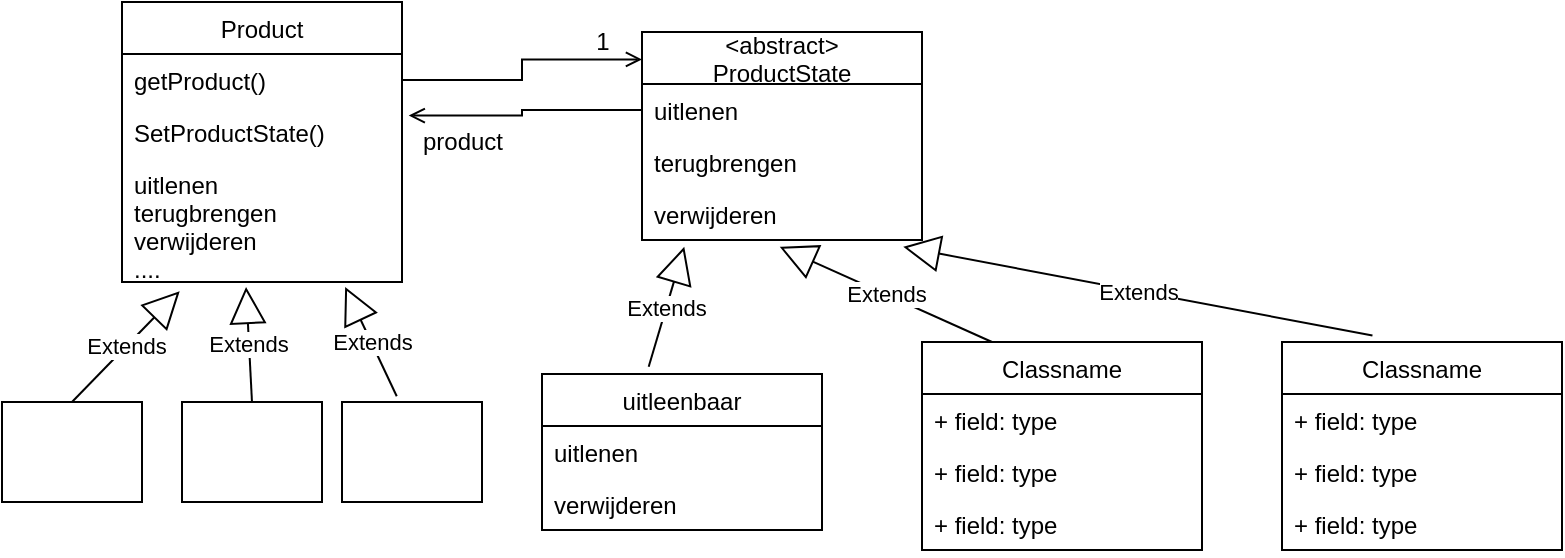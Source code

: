 <mxfile version="14.6.13" type="device"><diagram id="lz6Fds2ctvaE57Sq8e-2" name="Pagina-1"><mxGraphModel dx="1084" dy="638" grid="1" gridSize="10" guides="1" tooltips="1" connect="1" arrows="1" fold="1" page="1" pageScale="1" pageWidth="827" pageHeight="1169" math="0" shadow="0"><root><mxCell id="0"/><mxCell id="1" parent="0"/><mxCell id="jLfqdNE6y0DQrHAxT0hu-1" value="Product" style="swimlane;fontStyle=0;childLayout=stackLayout;horizontal=1;startSize=26;fillColor=none;horizontalStack=0;resizeParent=1;resizeParentMax=0;resizeLast=0;collapsible=1;marginBottom=0;" vertex="1" parent="1"><mxGeometry x="340" y="140" width="140" height="140" as="geometry"/></mxCell><mxCell id="jLfqdNE6y0DQrHAxT0hu-2" value="getProduct()" style="text;strokeColor=none;fillColor=none;align=left;verticalAlign=top;spacingLeft=4;spacingRight=4;overflow=hidden;rotatable=0;points=[[0,0.5],[1,0.5]];portConstraint=eastwest;" vertex="1" parent="jLfqdNE6y0DQrHAxT0hu-1"><mxGeometry y="26" width="140" height="26" as="geometry"/></mxCell><mxCell id="jLfqdNE6y0DQrHAxT0hu-3" value="SetProductState()" style="text;strokeColor=none;fillColor=none;align=left;verticalAlign=top;spacingLeft=4;spacingRight=4;overflow=hidden;rotatable=0;points=[[0,0.5],[1,0.5]];portConstraint=eastwest;" vertex="1" parent="jLfqdNE6y0DQrHAxT0hu-1"><mxGeometry y="52" width="140" height="26" as="geometry"/></mxCell><mxCell id="jLfqdNE6y0DQrHAxT0hu-4" value="uitlenen&#10;terugbrengen&#10;verwijderen&#10;...." style="text;strokeColor=none;fillColor=none;align=left;verticalAlign=top;spacingLeft=4;spacingRight=4;overflow=hidden;rotatable=0;points=[[0,0.5],[1,0.5]];portConstraint=eastwest;" vertex="1" parent="jLfqdNE6y0DQrHAxT0hu-1"><mxGeometry y="78" width="140" height="62" as="geometry"/></mxCell><mxCell id="jLfqdNE6y0DQrHAxT0hu-6" value="&lt;abstract&gt;&#10;ProductState" style="swimlane;fontStyle=0;childLayout=stackLayout;horizontal=1;startSize=26;fillColor=none;horizontalStack=0;resizeParent=1;resizeParentMax=0;resizeLast=0;collapsible=1;marginBottom=0;" vertex="1" parent="1"><mxGeometry x="600" y="155" width="140" height="104" as="geometry"/></mxCell><mxCell id="jLfqdNE6y0DQrHAxT0hu-7" value="uitlenen" style="text;strokeColor=none;fillColor=none;align=left;verticalAlign=top;spacingLeft=4;spacingRight=4;overflow=hidden;rotatable=0;points=[[0,0.5],[1,0.5]];portConstraint=eastwest;" vertex="1" parent="jLfqdNE6y0DQrHAxT0hu-6"><mxGeometry y="26" width="140" height="26" as="geometry"/></mxCell><mxCell id="jLfqdNE6y0DQrHAxT0hu-8" value="terugbrengen" style="text;strokeColor=none;fillColor=none;align=left;verticalAlign=top;spacingLeft=4;spacingRight=4;overflow=hidden;rotatable=0;points=[[0,0.5],[1,0.5]];portConstraint=eastwest;" vertex="1" parent="jLfqdNE6y0DQrHAxT0hu-6"><mxGeometry y="52" width="140" height="26" as="geometry"/></mxCell><mxCell id="jLfqdNE6y0DQrHAxT0hu-9" value="verwijderen" style="text;strokeColor=none;fillColor=none;align=left;verticalAlign=top;spacingLeft=4;spacingRight=4;overflow=hidden;rotatable=0;points=[[0,0.5],[1,0.5]];portConstraint=eastwest;" vertex="1" parent="jLfqdNE6y0DQrHAxT0hu-6"><mxGeometry y="78" width="140" height="26" as="geometry"/></mxCell><mxCell id="jLfqdNE6y0DQrHAxT0hu-13" style="edgeStyle=orthogonalEdgeStyle;rounded=0;orthogonalLoop=1;jettySize=auto;html=1;entryX=0;entryY=0.132;entryDx=0;entryDy=0;entryPerimeter=0;endArrow=open;endFill=0;" edge="1" parent="1" source="jLfqdNE6y0DQrHAxT0hu-2" target="jLfqdNE6y0DQrHAxT0hu-6"><mxGeometry relative="1" as="geometry"/></mxCell><mxCell id="jLfqdNE6y0DQrHAxT0hu-14" value="1" style="text;html=1;align=center;verticalAlign=middle;resizable=0;points=[];autosize=1;strokeColor=none;" vertex="1" parent="1"><mxGeometry x="570" y="150" width="20" height="20" as="geometry"/></mxCell><mxCell id="jLfqdNE6y0DQrHAxT0hu-15" value="" style="html=1;" vertex="1" parent="1"><mxGeometry x="280" y="340" width="70" height="50" as="geometry"/></mxCell><mxCell id="jLfqdNE6y0DQrHAxT0hu-16" value="" style="html=1;" vertex="1" parent="1"><mxGeometry x="370" y="340" width="70" height="50" as="geometry"/></mxCell><mxCell id="jLfqdNE6y0DQrHAxT0hu-17" value="" style="html=1;" vertex="1" parent="1"><mxGeometry x="450" y="340" width="70" height="50" as="geometry"/></mxCell><mxCell id="jLfqdNE6y0DQrHAxT0hu-18" value="Extends" style="endArrow=block;endSize=16;endFill=0;html=1;exitX=0.5;exitY=0;exitDx=0;exitDy=0;entryX=0.206;entryY=1.075;entryDx=0;entryDy=0;entryPerimeter=0;" edge="1" parent="1" source="jLfqdNE6y0DQrHAxT0hu-15" target="jLfqdNE6y0DQrHAxT0hu-4"><mxGeometry width="160" relative="1" as="geometry"><mxPoint x="270" y="310" as="sourcePoint"/><mxPoint x="430" y="310" as="targetPoint"/></mxGeometry></mxCell><mxCell id="jLfqdNE6y0DQrHAxT0hu-21" value="Extends" style="endArrow=block;endSize=16;endFill=0;html=1;exitX=0.5;exitY=0;exitDx=0;exitDy=0;entryX=0.443;entryY=1.04;entryDx=0;entryDy=0;entryPerimeter=0;" edge="1" parent="1" source="jLfqdNE6y0DQrHAxT0hu-16" target="jLfqdNE6y0DQrHAxT0hu-4"><mxGeometry width="160" relative="1" as="geometry"><mxPoint x="340" y="270" as="sourcePoint"/><mxPoint x="500" y="270" as="targetPoint"/></mxGeometry></mxCell><mxCell id="jLfqdNE6y0DQrHAxT0hu-22" value="Extends" style="endArrow=block;endSize=16;endFill=0;html=1;exitX=0.391;exitY=-0.058;exitDx=0;exitDy=0;exitPerimeter=0;entryX=0.797;entryY=1.04;entryDx=0;entryDy=0;entryPerimeter=0;" edge="1" parent="1" source="jLfqdNE6y0DQrHAxT0hu-17" target="jLfqdNE6y0DQrHAxT0hu-4"><mxGeometry width="160" relative="1" as="geometry"><mxPoint x="460" y="310" as="sourcePoint"/><mxPoint x="620" y="310" as="targetPoint"/></mxGeometry></mxCell><mxCell id="jLfqdNE6y0DQrHAxT0hu-23" style="edgeStyle=orthogonalEdgeStyle;rounded=0;orthogonalLoop=1;jettySize=auto;html=1;entryX=1.024;entryY=0.184;entryDx=0;entryDy=0;entryPerimeter=0;endArrow=open;endFill=0;" edge="1" parent="1" source="jLfqdNE6y0DQrHAxT0hu-7" target="jLfqdNE6y0DQrHAxT0hu-3"><mxGeometry relative="1" as="geometry"/></mxCell><mxCell id="jLfqdNE6y0DQrHAxT0hu-24" value="product" style="text;html=1;align=center;verticalAlign=middle;resizable=0;points=[];autosize=1;strokeColor=none;" vertex="1" parent="1"><mxGeometry x="480" y="200" width="60" height="20" as="geometry"/></mxCell><mxCell id="jLfqdNE6y0DQrHAxT0hu-25" value="uitleenbaar" style="swimlane;fontStyle=0;childLayout=stackLayout;horizontal=1;startSize=26;fillColor=none;horizontalStack=0;resizeParent=1;resizeParentMax=0;resizeLast=0;collapsible=1;marginBottom=0;" vertex="1" parent="1"><mxGeometry x="550" y="326" width="140" height="78" as="geometry"/></mxCell><mxCell id="jLfqdNE6y0DQrHAxT0hu-26" value="uitlenen" style="text;strokeColor=none;fillColor=none;align=left;verticalAlign=top;spacingLeft=4;spacingRight=4;overflow=hidden;rotatable=0;points=[[0,0.5],[1,0.5]];portConstraint=eastwest;" vertex="1" parent="jLfqdNE6y0DQrHAxT0hu-25"><mxGeometry y="26" width="140" height="26" as="geometry"/></mxCell><mxCell id="jLfqdNE6y0DQrHAxT0hu-27" value="verwijderen" style="text;strokeColor=none;fillColor=none;align=left;verticalAlign=top;spacingLeft=4;spacingRight=4;overflow=hidden;rotatable=0;points=[[0,0.5],[1,0.5]];portConstraint=eastwest;" vertex="1" parent="jLfqdNE6y0DQrHAxT0hu-25"><mxGeometry y="52" width="140" height="26" as="geometry"/></mxCell><mxCell id="jLfqdNE6y0DQrHAxT0hu-29" value="Classname" style="swimlane;fontStyle=0;childLayout=stackLayout;horizontal=1;startSize=26;fillColor=none;horizontalStack=0;resizeParent=1;resizeParentMax=0;resizeLast=0;collapsible=1;marginBottom=0;" vertex="1" parent="1"><mxGeometry x="740" y="310" width="140" height="104" as="geometry"/></mxCell><mxCell id="jLfqdNE6y0DQrHAxT0hu-30" value="+ field: type" style="text;strokeColor=none;fillColor=none;align=left;verticalAlign=top;spacingLeft=4;spacingRight=4;overflow=hidden;rotatable=0;points=[[0,0.5],[1,0.5]];portConstraint=eastwest;" vertex="1" parent="jLfqdNE6y0DQrHAxT0hu-29"><mxGeometry y="26" width="140" height="26" as="geometry"/></mxCell><mxCell id="jLfqdNE6y0DQrHAxT0hu-31" value="+ field: type" style="text;strokeColor=none;fillColor=none;align=left;verticalAlign=top;spacingLeft=4;spacingRight=4;overflow=hidden;rotatable=0;points=[[0,0.5],[1,0.5]];portConstraint=eastwest;" vertex="1" parent="jLfqdNE6y0DQrHAxT0hu-29"><mxGeometry y="52" width="140" height="26" as="geometry"/></mxCell><mxCell id="jLfqdNE6y0DQrHAxT0hu-32" value="+ field: type" style="text;strokeColor=none;fillColor=none;align=left;verticalAlign=top;spacingLeft=4;spacingRight=4;overflow=hidden;rotatable=0;points=[[0,0.5],[1,0.5]];portConstraint=eastwest;" vertex="1" parent="jLfqdNE6y0DQrHAxT0hu-29"><mxGeometry y="78" width="140" height="26" as="geometry"/></mxCell><mxCell id="jLfqdNE6y0DQrHAxT0hu-33" value="Extends" style="endArrow=block;endSize=16;endFill=0;html=1;exitX=0.381;exitY=-0.047;exitDx=0;exitDy=0;exitPerimeter=0;entryX=0.151;entryY=1.132;entryDx=0;entryDy=0;entryPerimeter=0;" edge="1" parent="1" source="jLfqdNE6y0DQrHAxT0hu-25" target="jLfqdNE6y0DQrHAxT0hu-9"><mxGeometry width="160" relative="1" as="geometry"><mxPoint x="590" y="280" as="sourcePoint"/><mxPoint x="750" y="280" as="targetPoint"/></mxGeometry></mxCell><mxCell id="jLfqdNE6y0DQrHAxT0hu-34" value="Classname" style="swimlane;fontStyle=0;childLayout=stackLayout;horizontal=1;startSize=26;fillColor=none;horizontalStack=0;resizeParent=1;resizeParentMax=0;resizeLast=0;collapsible=1;marginBottom=0;" vertex="1" parent="1"><mxGeometry x="920" y="310" width="140" height="104" as="geometry"/></mxCell><mxCell id="jLfqdNE6y0DQrHAxT0hu-35" value="+ field: type" style="text;strokeColor=none;fillColor=none;align=left;verticalAlign=top;spacingLeft=4;spacingRight=4;overflow=hidden;rotatable=0;points=[[0,0.5],[1,0.5]];portConstraint=eastwest;" vertex="1" parent="jLfqdNE6y0DQrHAxT0hu-34"><mxGeometry y="26" width="140" height="26" as="geometry"/></mxCell><mxCell id="jLfqdNE6y0DQrHAxT0hu-36" value="+ field: type" style="text;strokeColor=none;fillColor=none;align=left;verticalAlign=top;spacingLeft=4;spacingRight=4;overflow=hidden;rotatable=0;points=[[0,0.5],[1,0.5]];portConstraint=eastwest;" vertex="1" parent="jLfqdNE6y0DQrHAxT0hu-34"><mxGeometry y="52" width="140" height="26" as="geometry"/></mxCell><mxCell id="jLfqdNE6y0DQrHAxT0hu-37" value="+ field: type" style="text;strokeColor=none;fillColor=none;align=left;verticalAlign=top;spacingLeft=4;spacingRight=4;overflow=hidden;rotatable=0;points=[[0,0.5],[1,0.5]];portConstraint=eastwest;" vertex="1" parent="jLfqdNE6y0DQrHAxT0hu-34"><mxGeometry y="78" width="140" height="26" as="geometry"/></mxCell><mxCell id="jLfqdNE6y0DQrHAxT0hu-38" value="Extends" style="endArrow=block;endSize=16;endFill=0;html=1;exitX=0.25;exitY=0;exitDx=0;exitDy=0;entryX=0.492;entryY=1.132;entryDx=0;entryDy=0;entryPerimeter=0;" edge="1" parent="1" source="jLfqdNE6y0DQrHAxT0hu-29" target="jLfqdNE6y0DQrHAxT0hu-9"><mxGeometry width="160" relative="1" as="geometry"><mxPoint x="800" y="270" as="sourcePoint"/><mxPoint x="960" y="270" as="targetPoint"/></mxGeometry></mxCell><mxCell id="jLfqdNE6y0DQrHAxT0hu-39" value="Extends" style="endArrow=block;endSize=16;endFill=0;html=1;exitX=0.323;exitY=-0.031;exitDx=0;exitDy=0;exitPerimeter=0;entryX=0.933;entryY=1.132;entryDx=0;entryDy=0;entryPerimeter=0;" edge="1" parent="1" source="jLfqdNE6y0DQrHAxT0hu-34" target="jLfqdNE6y0DQrHAxT0hu-9"><mxGeometry width="160" relative="1" as="geometry"><mxPoint x="690" y="420" as="sourcePoint"/><mxPoint x="850" y="420" as="targetPoint"/></mxGeometry></mxCell></root></mxGraphModel></diagram></mxfile>